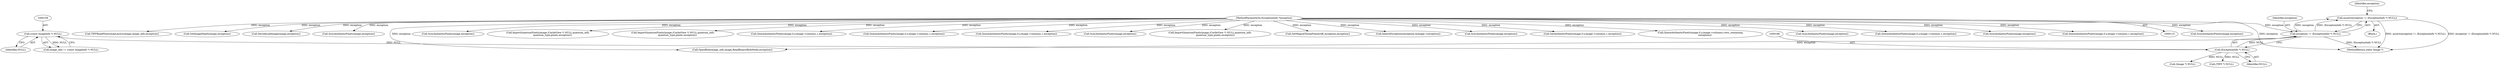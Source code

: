 digraph "0_ImageMagick_2bb6941a2d557f26a2f2049ade466e118eeaab91@API" {
"1000182" [label="(Call,assert(exception != (ExceptionInfo *) NULL))"];
"1000183" [label="(Call,exception != (ExceptionInfo *) NULL)"];
"1000117" [label="(MethodParameterIn,ExceptionInfo *exception)"];
"1000185" [label="(Call,(ExceptionInfo *) NULL)"];
"1000158" [label="(Call,(const ImageInfo *) NULL)"];
"1000117" [label="(MethodParameterIn,ExceptionInfo *exception)"];
"1002077" [label="(Call,SyncAuthenticPixels(image,exception))"];
"1003376" [label="(Call,TIFFReadPhotoshopLayers(image,image_info,exception))"];
"1000118" [label="(Block,)"];
"1001494" [label="(Call,GetImageDepth(image,exception))"];
"1000184" [label="(Identifier,exception)"];
"1003265" [label="(Call,DecodeLabImage(image,exception))"];
"1000160" [label="(Identifier,NULL)"];
"1000191" [label="(Identifier,exception)"];
"1003406" [label="(MethodReturn,static Image *)"];
"1002629" [label="(Call,SyncAuthenticPixels(image,exception))"];
"1000183" [label="(Call,exception != (ExceptionInfo *) NULL)"];
"1002990" [label="(Call,SyncAuthenticPixels(image,exception))"];
"1002066" [label="(Call,ImportQuantumPixels(image,(CacheView *) NULL,quantum_info,\n            quantum_type,pixels,exception))"];
"1002048" [label="(Call,QueueAuthenticPixels(image,0,y,image->columns,1,exception))"];
"1000215" [label="(Call,(Image *) NULL)"];
"1003218" [label="(Call,SyncAuthenticPixels(image,exception))"];
"1000243" [label="(Call,(TIFF *) NULL)"];
"1000185" [label="(Call,(ExceptionInfo *) NULL)"];
"1002244" [label="(Call,ImportQuantumPixels(image,(CacheView *) NULL,quantum_info,\n              quantum_type,pixels,exception))"];
"1000156" [label="(Call,image_info != (const ImageInfo *) NULL)"];
"1000200" [label="(Call,OpenBlob(image_info,image,ReadBinaryBlobMode,exception))"];
"1000182" [label="(Call,assert(exception != (ExceptionInfo *) NULL))"];
"1000220" [label="(Call,SetMagickThreadValue(tiff_exception,exception))"];
"1001546" [label="(Call,InheritException(exception,&image->exception))"];
"1002450" [label="(Call,SyncAuthenticPixels(image,exception))"];
"1002158" [label="(Call,GetAuthenticPixels(image,0,y,image->columns,1,exception))"];
"1002785" [label="(Call,QueueAuthenticPixels(image,0,y,image->columns,rows_remaining,\n            exception))"];
"1001867" [label="(Call,ImportQuantumPixels(image,(CacheView *) NULL,quantum_info,\n            quantum_type,pixels,exception))"];
"1000187" [label="(Identifier,NULL)"];
"1000158" [label="(Call,(const ImageInfo *) NULL)"];
"1001849" [label="(Call,QueueAuthenticPixels(image,0,y,image->columns,1,exception))"];
"1002510" [label="(Call,QueueAuthenticPixels(image,0,y,image->columns,1,exception))"];
"1001878" [label="(Call,SyncAuthenticPixels(image,exception))"];
"1002329" [label="(Call,QueueAuthenticPixels(image,0,y,image->columns,1,exception))"];
"1002255" [label="(Call,SyncAuthenticPixels(image,exception))"];
"1003137" [label="(Call,QueueAuthenticPixels(image,0,y,image->columns,1,exception))"];
"1000182" -> "1000118"  [label="AST: "];
"1000182" -> "1000183"  [label="CFG: "];
"1000183" -> "1000182"  [label="AST: "];
"1000191" -> "1000182"  [label="CFG: "];
"1000182" -> "1003406"  [label="DDG: assert(exception != (ExceptionInfo *) NULL)"];
"1000182" -> "1003406"  [label="DDG: exception != (ExceptionInfo *) NULL"];
"1000183" -> "1000182"  [label="DDG: exception"];
"1000183" -> "1000182"  [label="DDG: (ExceptionInfo *) NULL"];
"1000183" -> "1000185"  [label="CFG: "];
"1000184" -> "1000183"  [label="AST: "];
"1000185" -> "1000183"  [label="AST: "];
"1000183" -> "1003406"  [label="DDG: (ExceptionInfo *) NULL"];
"1000117" -> "1000183"  [label="DDG: exception"];
"1000185" -> "1000183"  [label="DDG: NULL"];
"1000183" -> "1000200"  [label="DDG: exception"];
"1000117" -> "1000115"  [label="AST: "];
"1000117" -> "1003406"  [label="DDG: exception"];
"1000117" -> "1000200"  [label="DDG: exception"];
"1000117" -> "1000220"  [label="DDG: exception"];
"1000117" -> "1001494"  [label="DDG: exception"];
"1000117" -> "1001546"  [label="DDG: exception"];
"1000117" -> "1001849"  [label="DDG: exception"];
"1000117" -> "1001867"  [label="DDG: exception"];
"1000117" -> "1001878"  [label="DDG: exception"];
"1000117" -> "1002048"  [label="DDG: exception"];
"1000117" -> "1002066"  [label="DDG: exception"];
"1000117" -> "1002077"  [label="DDG: exception"];
"1000117" -> "1002158"  [label="DDG: exception"];
"1000117" -> "1002244"  [label="DDG: exception"];
"1000117" -> "1002255"  [label="DDG: exception"];
"1000117" -> "1002329"  [label="DDG: exception"];
"1000117" -> "1002450"  [label="DDG: exception"];
"1000117" -> "1002510"  [label="DDG: exception"];
"1000117" -> "1002629"  [label="DDG: exception"];
"1000117" -> "1002785"  [label="DDG: exception"];
"1000117" -> "1002990"  [label="DDG: exception"];
"1000117" -> "1003137"  [label="DDG: exception"];
"1000117" -> "1003218"  [label="DDG: exception"];
"1000117" -> "1003265"  [label="DDG: exception"];
"1000117" -> "1003376"  [label="DDG: exception"];
"1000185" -> "1000187"  [label="CFG: "];
"1000186" -> "1000185"  [label="AST: "];
"1000187" -> "1000185"  [label="AST: "];
"1000158" -> "1000185"  [label="DDG: NULL"];
"1000185" -> "1000215"  [label="DDG: NULL"];
"1000185" -> "1000243"  [label="DDG: NULL"];
"1000158" -> "1000156"  [label="AST: "];
"1000158" -> "1000160"  [label="CFG: "];
"1000159" -> "1000158"  [label="AST: "];
"1000160" -> "1000158"  [label="AST: "];
"1000156" -> "1000158"  [label="CFG: "];
"1000158" -> "1000156"  [label="DDG: NULL"];
}
